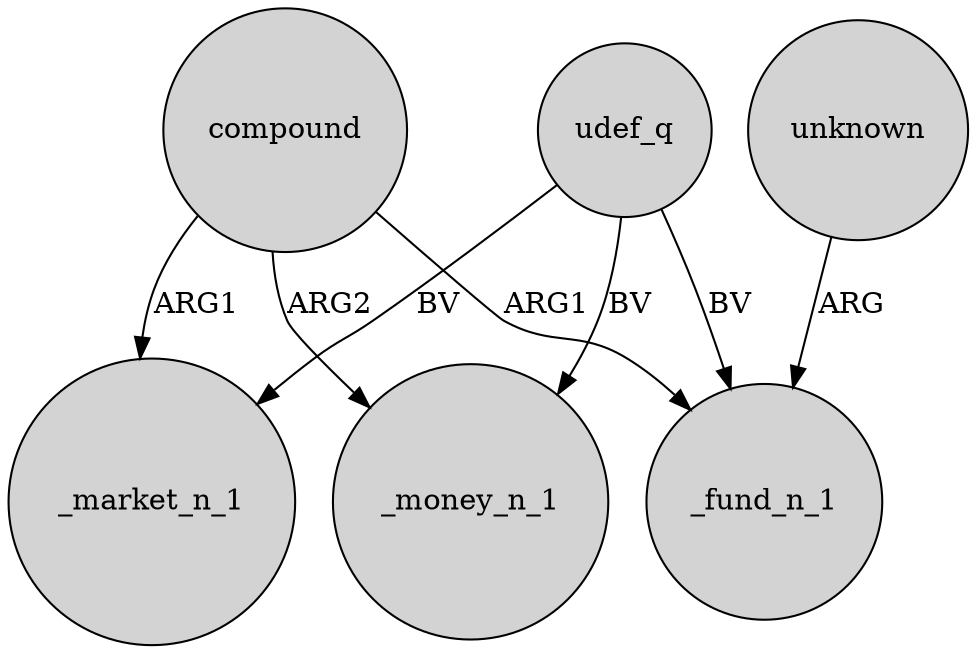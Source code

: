 digraph {
	node [shape=circle style=filled]
	udef_q -> _money_n_1 [label=BV]
	compound -> _money_n_1 [label=ARG2]
	udef_q -> _market_n_1 [label=BV]
	compound -> _market_n_1 [label=ARG1]
	unknown -> _fund_n_1 [label=ARG]
	udef_q -> _fund_n_1 [label=BV]
	compound -> _fund_n_1 [label=ARG1]
}
